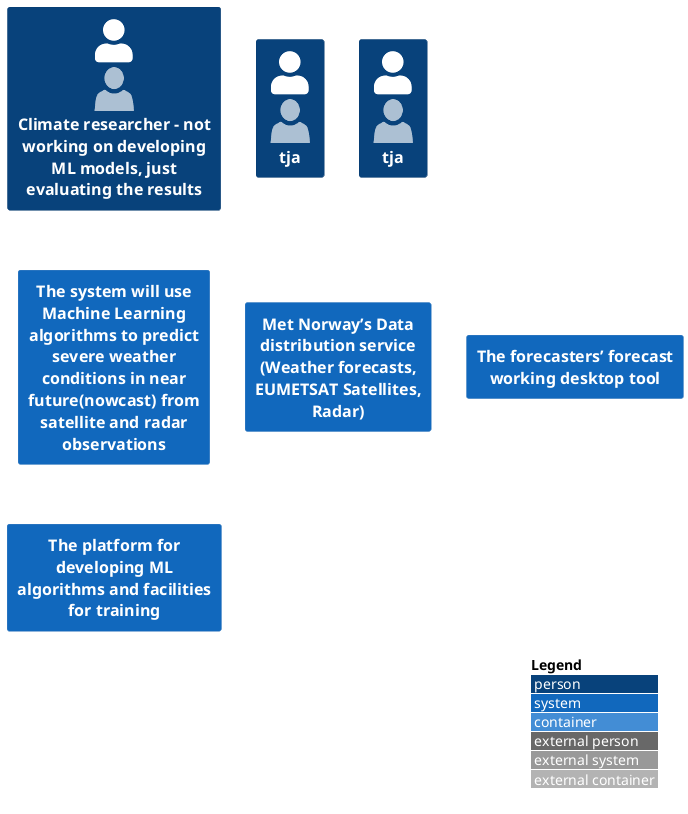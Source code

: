 @startuml WeaMyL
!include <C4/C4_Container>
!include <office/Users/user.puml>
 
LAYOUT_WITH_LEGEND()
 
Person(Researcher , "<$user>\nClimate researcher - not working on developing ML models, just evaluating the results")
Person(SysAdmin, "<$user>\ntja")
Person(Forecaster, "<$user>\ntja")
 
System(WeaMyL, "The system will use Machine Learning algorithms to predict severe weather conditions in near future(nowcast) from satellite and radar observations")
System(Thredds, "Met Norway’s Data distribution service (Weather forecasts, EUMETSAT Satellites, Radar)")
System(METWorkstation, "The forecasters’ forecast working desktop tool")
System(TrainingPlatform, "The platform for developing ML algorithms and facilities for training ")
 
@enduml
